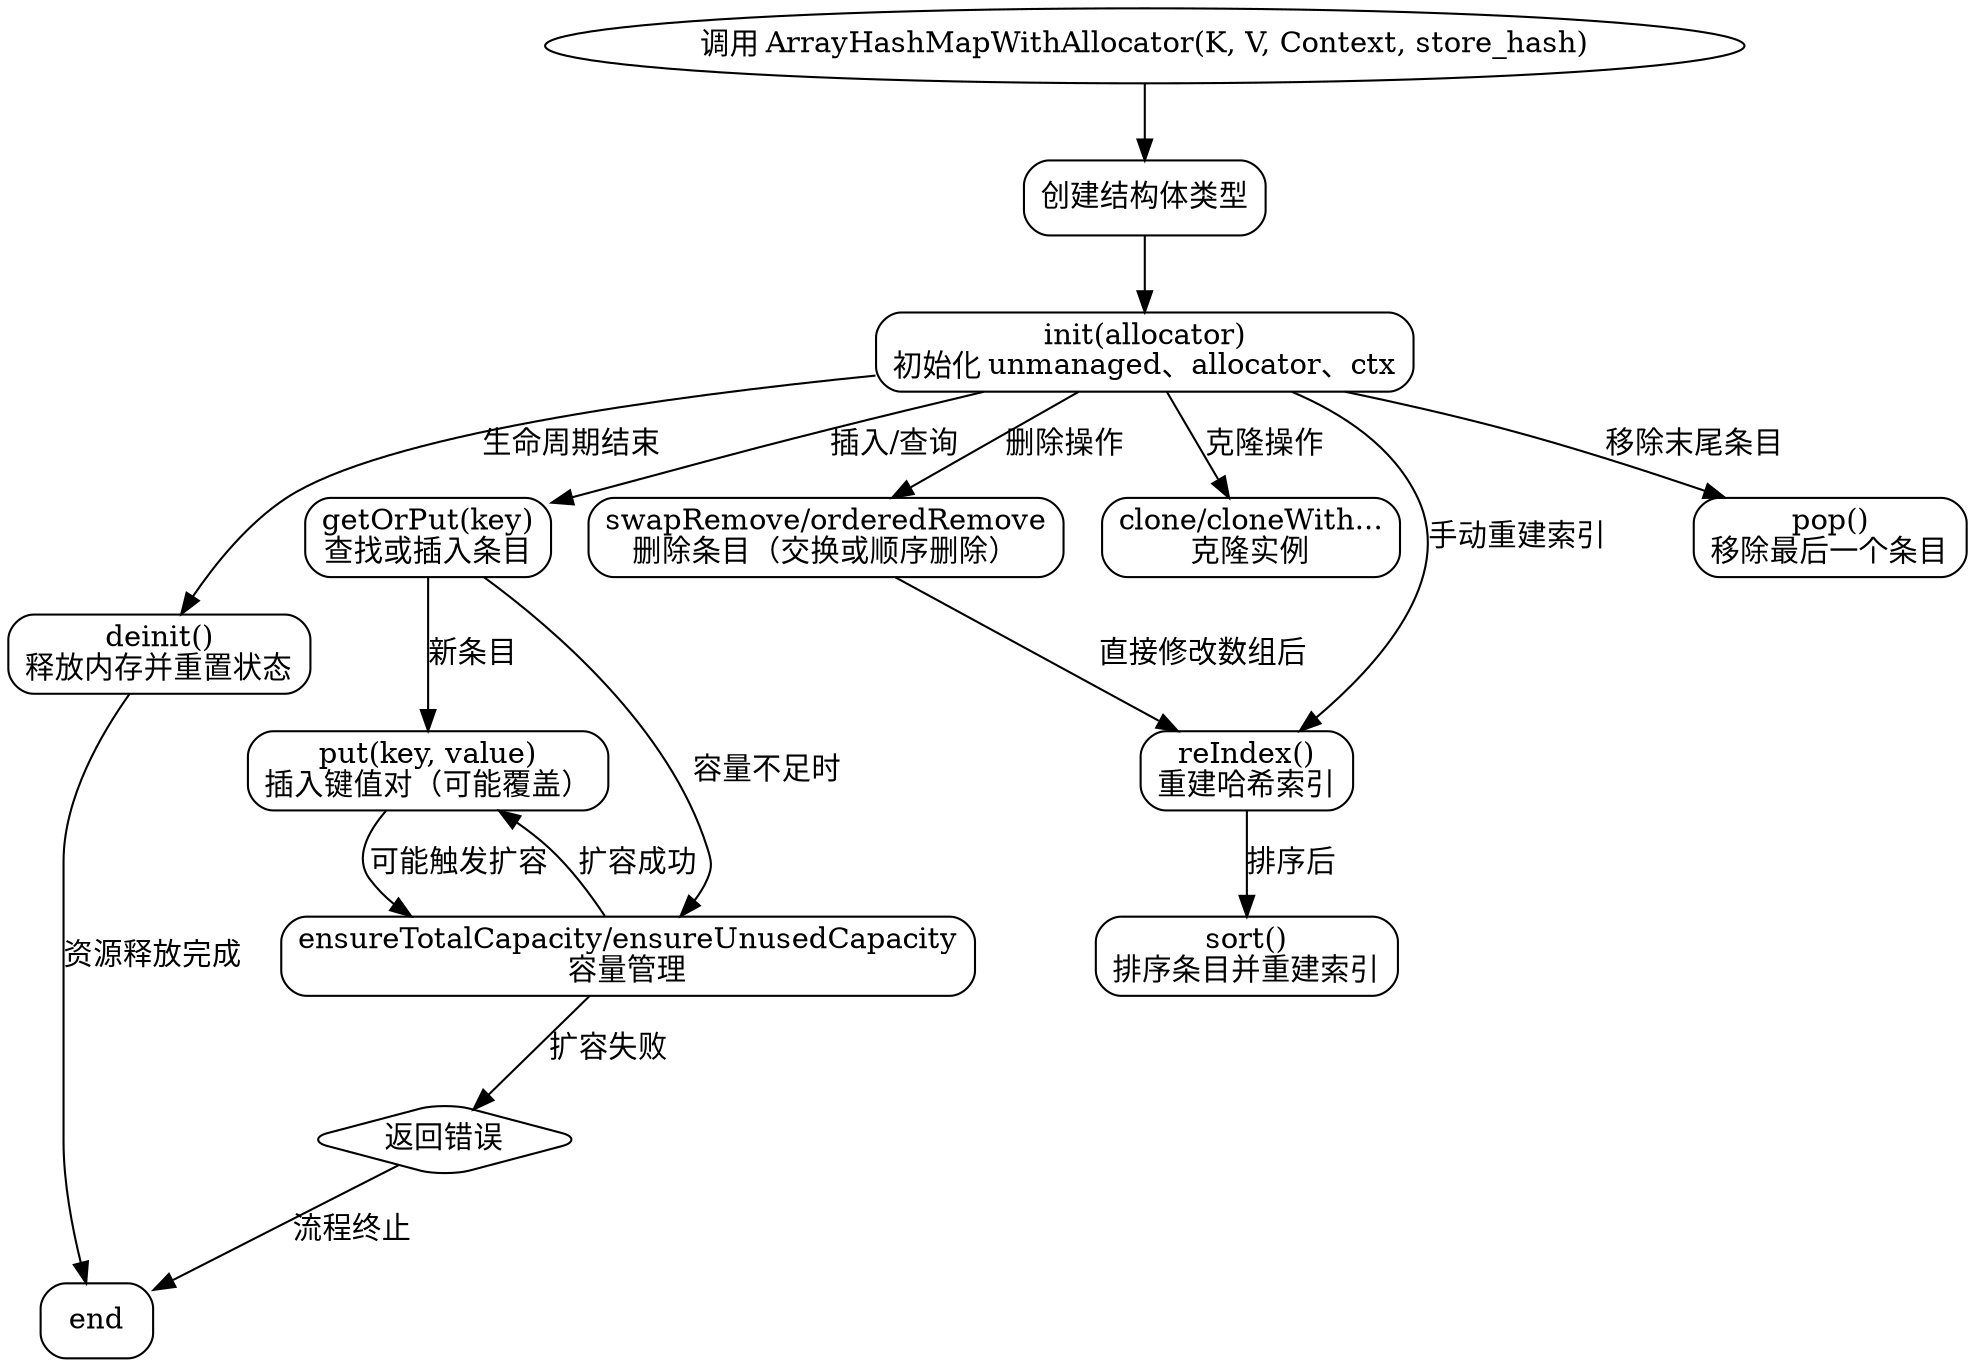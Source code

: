 
digraph G {
    rankdir=TB;
    node [shape=rectangle, style=rounded];

    start [label="调用 ArrayHashMapWithAllocator(K, V, Context, store_hash)", shape=ellipse];
    create_struct [label="创建结构体类型"];
    init_method [label="init(allocator)\n初始化 unmanaged、allocator、ctx"];
    deinit_method [label="deinit()\n释放内存并重置状态"];
    getOrPut_method [label="getOrPut(key)\n查找或插入条目"];
    put_method [label="put(key, value)\n插入键值对（可能覆盖）"];
    remove_methods [label="swapRemove/orderedRemove\n删除条目（交换或顺序删除）"];
    capacity_management [label="ensureTotalCapacity/ensureUnusedCapacity\n容量管理"];
    clone_methods [label="clone/cloneWith...\n克隆实例"];
    reIndex_method [label="reIndex()\n重建哈希索引"];
    sort_method [label="sort()\n排序条目并重建索引"];
    pop_method [label="pop()\n移除最后一个条目"];

    start -> create_struct;
    create_struct -> init_method;
    init_method -> deinit_method [label="生命周期结束"];
    init_method -> getOrPut_method [label="插入/查询"];
    getOrPut_method -> put_method [label="新条目"];
    getOrPut_method -> capacity_management [label="容量不足时"];
    put_method -> capacity_management [label="可能触发扩容"];
    capacity_management -> put_method [label="扩容成功"];
    init_method -> remove_methods [label="删除操作"];
    remove_methods -> reIndex_method [label="直接修改数组后"];
    init_method -> clone_methods [label="克隆操作"];
    init_method -> reIndex_method [label="手动重建索引"];
    reIndex_method -> sort_method [label="排序后"];
    init_method -> pop_method [label="移除末尾条目"];
    deinit_method -> end [label="资源释放完成", shape=ellipse];

    // 错误处理分支
    capacity_management -> error_handler [label="扩容失败"];
    error_handler [label="返回错误", shape=diamond];
    error_handler -> end [label="流程终止"];
}
